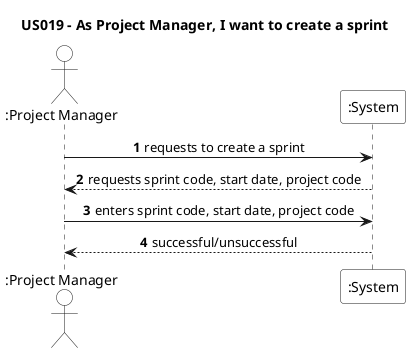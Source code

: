 @startuml

skinparam sequenceMessageAlign center
autonumber
title US019 - As Project Manager, I want to create a sprint
actor ":Project Manager" as ProjectManager #white
participant ":System" as System #white

ProjectManager -> System: requests to create a sprint
ProjectManager <-- System: requests sprint code, start date, project code

ProjectManager -> System: enters sprint code, start date, project code

ProjectManager <-- System: successful/unsuccessful

@enduml
